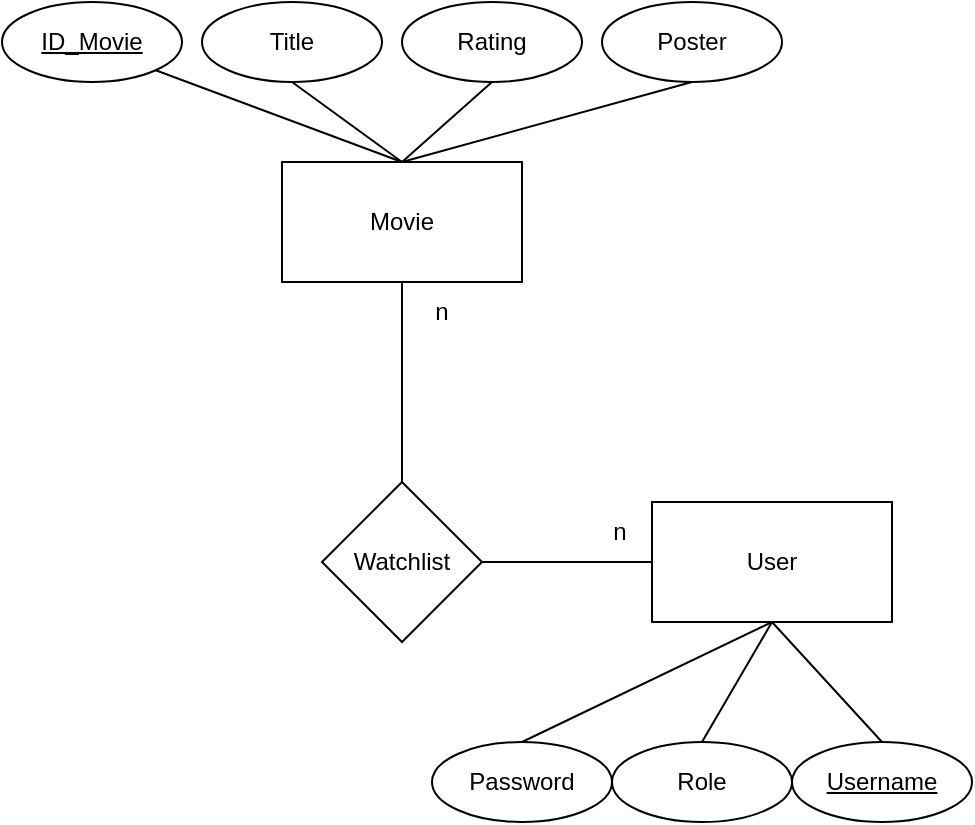 <mxfile version="22.0.8" type="device">
  <diagram name="Página-1" id="xKivJTB5Paq2X21F78Ul">
    <mxGraphModel dx="794" dy="474" grid="0" gridSize="10" guides="1" tooltips="1" connect="1" arrows="1" fold="1" page="1" pageScale="1" pageWidth="827" pageHeight="1169" math="0" shadow="0">
      <root>
        <mxCell id="0" />
        <mxCell id="1" parent="0" />
        <mxCell id="5FfiUlrXmLE3ne2FObEi-1" value="Movie" style="rounded=0;whiteSpace=wrap;html=1;" parent="1" vertex="1">
          <mxGeometry x="245" y="300" width="120" height="60" as="geometry" />
        </mxCell>
        <mxCell id="5FfiUlrXmLE3ne2FObEi-2" value="&lt;u&gt;ID_Movie&lt;/u&gt;" style="ellipse;whiteSpace=wrap;html=1;" parent="1" vertex="1">
          <mxGeometry x="105" y="220" width="90" height="40" as="geometry" />
        </mxCell>
        <mxCell id="5FfiUlrXmLE3ne2FObEi-4" value="Title" style="ellipse;whiteSpace=wrap;html=1;" parent="1" vertex="1">
          <mxGeometry x="205" y="220" width="90" height="40" as="geometry" />
        </mxCell>
        <mxCell id="5FfiUlrXmLE3ne2FObEi-5" value="Rating" style="ellipse;whiteSpace=wrap;html=1;" parent="1" vertex="1">
          <mxGeometry x="305" y="220" width="90" height="40" as="geometry" />
        </mxCell>
        <mxCell id="5FfiUlrXmLE3ne2FObEi-6" value="Poster" style="ellipse;whiteSpace=wrap;html=1;" parent="1" vertex="1">
          <mxGeometry x="405" y="220" width="90" height="40" as="geometry" />
        </mxCell>
        <mxCell id="5FfiUlrXmLE3ne2FObEi-7" value="" style="endArrow=none;html=1;rounded=0;exitX=1;exitY=1;exitDx=0;exitDy=0;" parent="1" source="5FfiUlrXmLE3ne2FObEi-2" edge="1">
          <mxGeometry width="50" height="50" relative="1" as="geometry">
            <mxPoint x="385" y="400" as="sourcePoint" />
            <mxPoint x="305" y="300" as="targetPoint" />
          </mxGeometry>
        </mxCell>
        <mxCell id="5FfiUlrXmLE3ne2FObEi-8" value="" style="endArrow=none;html=1;rounded=0;entryX=0.5;entryY=1;entryDx=0;entryDy=0;" parent="1" target="5FfiUlrXmLE3ne2FObEi-4" edge="1">
          <mxGeometry width="50" height="50" relative="1" as="geometry">
            <mxPoint x="305" y="300" as="sourcePoint" />
            <mxPoint x="435" y="350" as="targetPoint" />
          </mxGeometry>
        </mxCell>
        <mxCell id="5FfiUlrXmLE3ne2FObEi-9" value="" style="endArrow=none;html=1;rounded=0;entryX=0.5;entryY=1;entryDx=0;entryDy=0;exitX=0.5;exitY=0;exitDx=0;exitDy=0;" parent="1" source="5FfiUlrXmLE3ne2FObEi-1" target="5FfiUlrXmLE3ne2FObEi-5" edge="1">
          <mxGeometry width="50" height="50" relative="1" as="geometry">
            <mxPoint x="385" y="400" as="sourcePoint" />
            <mxPoint x="435" y="350" as="targetPoint" />
          </mxGeometry>
        </mxCell>
        <mxCell id="5FfiUlrXmLE3ne2FObEi-10" value="" style="endArrow=none;html=1;rounded=0;entryX=0.5;entryY=1;entryDx=0;entryDy=0;exitX=0.5;exitY=0;exitDx=0;exitDy=0;" parent="1" source="5FfiUlrXmLE3ne2FObEi-1" target="5FfiUlrXmLE3ne2FObEi-6" edge="1">
          <mxGeometry width="50" height="50" relative="1" as="geometry">
            <mxPoint x="385" y="400" as="sourcePoint" />
            <mxPoint x="435" y="350" as="targetPoint" />
          </mxGeometry>
        </mxCell>
        <mxCell id="5FfiUlrXmLE3ne2FObEi-13" value="User" style="rounded=0;whiteSpace=wrap;html=1;" parent="1" vertex="1">
          <mxGeometry x="430" y="470" width="120" height="60" as="geometry" />
        </mxCell>
        <mxCell id="5FfiUlrXmLE3ne2FObEi-15" value="&lt;u&gt;Username&lt;/u&gt;" style="ellipse;whiteSpace=wrap;html=1;" parent="1" vertex="1">
          <mxGeometry x="500" y="590" width="90" height="40" as="geometry" />
        </mxCell>
        <mxCell id="5FfiUlrXmLE3ne2FObEi-16" value="Password" style="ellipse;whiteSpace=wrap;html=1;" parent="1" vertex="1">
          <mxGeometry x="320" y="590" width="90" height="40" as="geometry" />
        </mxCell>
        <mxCell id="5FfiUlrXmLE3ne2FObEi-17" value="" style="endArrow=none;html=1;rounded=0;exitX=0.5;exitY=0;exitDx=0;exitDy=0;entryX=0.5;entryY=1;entryDx=0;entryDy=0;" parent="1" source="5FfiUlrXmLE3ne2FObEi-16" target="5FfiUlrXmLE3ne2FObEi-13" edge="1">
          <mxGeometry width="50" height="50" relative="1" as="geometry">
            <mxPoint x="280" y="460" as="sourcePoint" />
            <mxPoint x="410" y="530" as="targetPoint" />
          </mxGeometry>
        </mxCell>
        <mxCell id="5FfiUlrXmLE3ne2FObEi-19" value="" style="endArrow=none;html=1;rounded=0;exitX=0.5;exitY=0;exitDx=0;exitDy=0;" parent="1" source="5FfiUlrXmLE3ne2FObEi-15" edge="1">
          <mxGeometry width="50" height="50" relative="1" as="geometry">
            <mxPoint x="280" y="460" as="sourcePoint" />
            <mxPoint x="490" y="530" as="targetPoint" />
          </mxGeometry>
        </mxCell>
        <mxCell id="raUEx5F0iIQVWxsrvk3F-1" value="Watchlist" style="rhombus;whiteSpace=wrap;html=1;" vertex="1" parent="1">
          <mxGeometry x="265" y="460" width="80" height="80" as="geometry" />
        </mxCell>
        <mxCell id="raUEx5F0iIQVWxsrvk3F-8" value="Role" style="ellipse;whiteSpace=wrap;html=1;" vertex="1" parent="1">
          <mxGeometry x="410" y="590" width="90" height="40" as="geometry" />
        </mxCell>
        <mxCell id="raUEx5F0iIQVWxsrvk3F-11" value="" style="endArrow=none;html=1;rounded=0;exitX=0.5;exitY=0;exitDx=0;exitDy=0;" edge="1" parent="1" source="raUEx5F0iIQVWxsrvk3F-8">
          <mxGeometry width="50" height="50" relative="1" as="geometry">
            <mxPoint x="250" y="470" as="sourcePoint" />
            <mxPoint x="490" y="530" as="targetPoint" />
          </mxGeometry>
        </mxCell>
        <mxCell id="raUEx5F0iIQVWxsrvk3F-12" value="" style="endArrow=none;html=1;rounded=0;exitX=1;exitY=0.5;exitDx=0;exitDy=0;entryX=0;entryY=0.5;entryDx=0;entryDy=0;" edge="1" parent="1" source="raUEx5F0iIQVWxsrvk3F-1" target="5FfiUlrXmLE3ne2FObEi-13">
          <mxGeometry width="50" height="50" relative="1" as="geometry">
            <mxPoint x="400" y="570" as="sourcePoint" />
            <mxPoint x="450" y="520" as="targetPoint" />
          </mxGeometry>
        </mxCell>
        <mxCell id="raUEx5F0iIQVWxsrvk3F-13" value="" style="endArrow=none;html=1;rounded=0;exitX=0.5;exitY=1;exitDx=0;exitDy=0;entryX=0.5;entryY=0;entryDx=0;entryDy=0;" edge="1" parent="1" source="5FfiUlrXmLE3ne2FObEi-1" target="raUEx5F0iIQVWxsrvk3F-1">
          <mxGeometry width="50" height="50" relative="1" as="geometry">
            <mxPoint x="400" y="570" as="sourcePoint" />
            <mxPoint x="450" y="520" as="targetPoint" />
          </mxGeometry>
        </mxCell>
        <mxCell id="raUEx5F0iIQVWxsrvk3F-14" value="n" style="text;html=1;strokeColor=none;fillColor=none;align=center;verticalAlign=middle;whiteSpace=wrap;rounded=0;" vertex="1" parent="1">
          <mxGeometry x="384" y="470" width="60" height="30" as="geometry" />
        </mxCell>
        <mxCell id="raUEx5F0iIQVWxsrvk3F-15" value="n" style="text;html=1;strokeColor=none;fillColor=none;align=center;verticalAlign=middle;whiteSpace=wrap;rounded=0;" vertex="1" parent="1">
          <mxGeometry x="295" y="360" width="60" height="30" as="geometry" />
        </mxCell>
      </root>
    </mxGraphModel>
  </diagram>
</mxfile>
